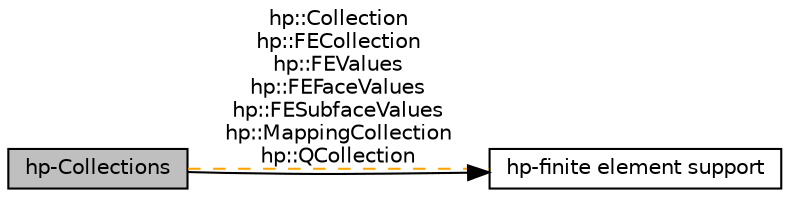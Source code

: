 digraph "hp-Collections"
{
  edge [fontname="Helvetica",fontsize="10",labelfontname="Helvetica",labelfontsize="10"];
  node [fontname="Helvetica",fontsize="10",shape=box];
  rankdir=LR;
  Node1 [label="hp-Collections",height=0.2,width=0.4,color="black", fillcolor="grey75", style="filled", fontcolor="black",tooltip="In the implementation of the hp-finite element method, each cell might have a different finite elemen..."];
  Node2 [label="hp-finite element support",height=0.2,width=0.4,color="black", fillcolor="white", style="filled",URL="$group__hp.html",tooltip="Classes and functions that have to do with hp-finite elements. The step-27 tutorial program gives an ..."];
  Node2->Node1 [shape=plaintext, dir="back", style="solid"];
  Node1->Node2 [shape=plaintext, label="hp::Collection\nhp::FECollection\nhp::FEValues\nhp::FEFaceValues\nhp::FESubfaceValues\nhp::MappingCollection\nhp::QCollection", color="orange", dir="none", style="dashed"];
}
